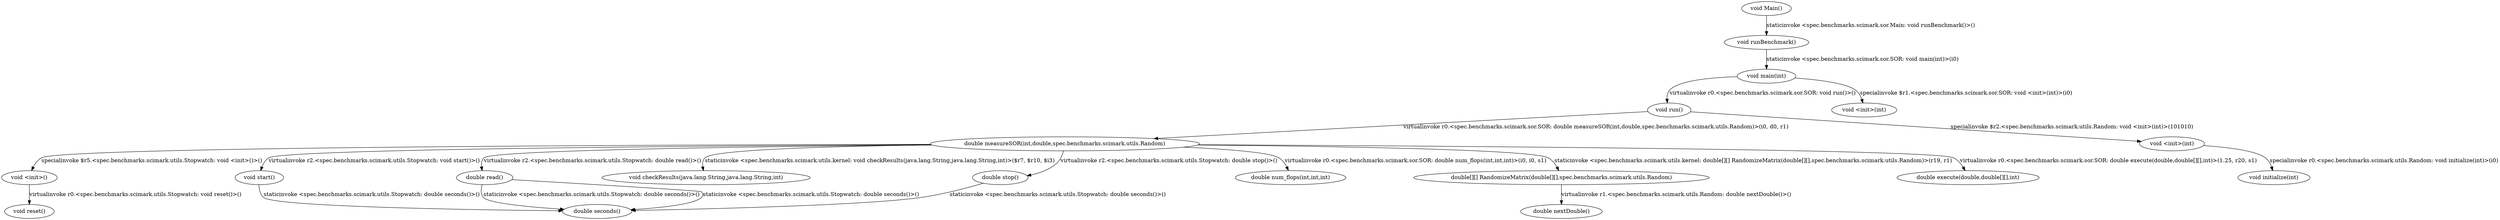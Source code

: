 digraph g {
12[label="double execute(double,double[][],int)"]
1[label="void runBenchmark()"]
7[label="void initialize(int)"]
11[label="double stop()"]
14[label="void <init>()"]
2[label="void main(int)"]
3[label="void run()"]
8[label="double read()"]
16[label="double nextDouble()"]
18[label="double seconds()"]
5[label="double measureSOR(int,double,spec.benchmarks.scimark.utils.Random)"]
10[label="void checkResults(java.lang.String,java.lang.String,int)"]
13[label="void start()"]
9[label="double num_flops(int,int,int)"]
17[label="void reset()"]
6[label="void <init>(int)"]
15[label="double[][] RandomizeMatrix(double[][],spec.benchmarks.scimark.utils.Random)"]
0[label="void Main()"]
4[label="void <init>(int)"]
0->1[label="staticinvoke <spec.benchmarks.scimark.sor.Main: void runBenchmark()>()"]
11->18[label="staticinvoke <spec.benchmarks.scimark.utils.Stopwatch: double seconds()>()"]
1->2[label="staticinvoke <spec.benchmarks.scimark.sor.SOR: void main(int)>(i0)"]
2->3[label="virtualinvoke r0.<spec.benchmarks.scimark.sor.SOR: void run()>()"]
2->4[label="specialinvoke $r1.<spec.benchmarks.scimark.sor.SOR: void <init>(int)>(i0)"]
3->5[label="virtualinvoke r0.<spec.benchmarks.scimark.sor.SOR: double measureSOR(int,double,spec.benchmarks.scimark.utils.Random)>(i0, d0, r1)"]
3->6[label="specialinvoke $r2.<spec.benchmarks.scimark.utils.Random: void <init>(int)>(101010)"]
5->14[label="specialinvoke $r5.<spec.benchmarks.scimark.utils.Stopwatch: void <init>()>()"]
15->16[label="virtualinvoke r1.<spec.benchmarks.scimark.utils.Random: double nextDouble()>()"]
5->15[label="staticinvoke <spec.benchmarks.scimark.utils.kernel: double[][] RandomizeMatrix(double[][],spec.benchmarks.scimark.utils.Random)>(r19, r1)"]
6->7[label="specialinvoke r0.<spec.benchmarks.scimark.utils.Random: void initialize(int)>(i0)"]
5->8[label="virtualinvoke r2.<spec.benchmarks.scimark.utils.Stopwatch: double read()>()"]
8->18[label="staticinvoke <spec.benchmarks.scimark.utils.Stopwatch: double seconds()>()"]
8->18[label="staticinvoke <spec.benchmarks.scimark.utils.Stopwatch: double seconds()>()"]
5->9[label="virtualinvoke r0.<spec.benchmarks.scimark.sor.SOR: double num_flops(int,int,int)>(i0, i0, s1)"]
13->18[label="staticinvoke <spec.benchmarks.scimark.utils.Stopwatch: double seconds()>()"]
14->17[label="virtualinvoke r0.<spec.benchmarks.scimark.utils.Stopwatch: void reset()>()"]
5->10[label="staticinvoke <spec.benchmarks.scimark.utils.kernel: void checkResults(java.lang.String,java.lang.String,int)>($r7, $r10, $i3)"]
5->11[label="virtualinvoke r2.<spec.benchmarks.scimark.utils.Stopwatch: double stop()>()"]
5->12[label="virtualinvoke r0.<spec.benchmarks.scimark.sor.SOR: double execute(double,double[][],int)>(1.25, r20, s1)"]
5->13[label="virtualinvoke r2.<spec.benchmarks.scimark.utils.Stopwatch: void start()>()"]
}